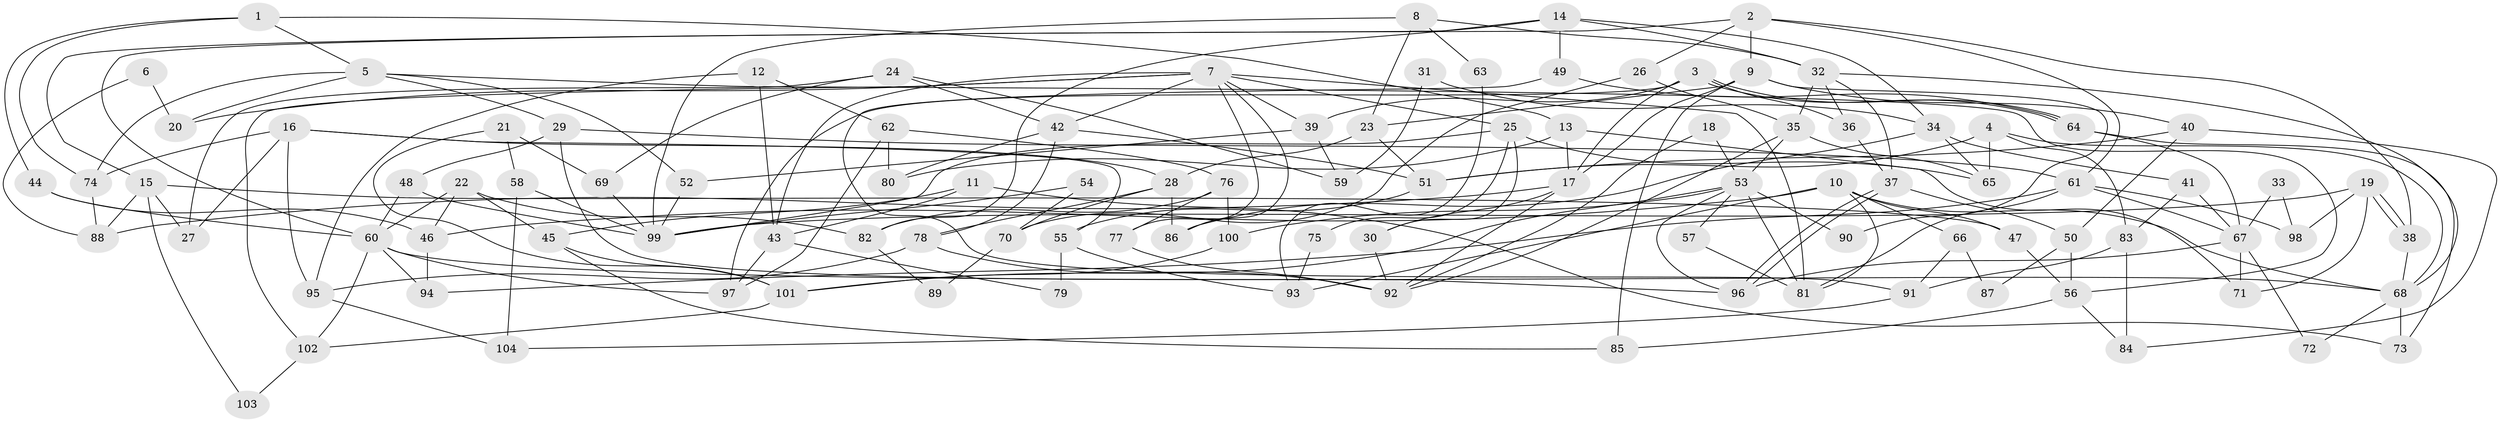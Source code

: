 // coarse degree distribution, {9: 0.03225806451612903, 13: 0.06451612903225806, 15: 0.03225806451612903, 8: 0.06451612903225806, 4: 0.12903225806451613, 17: 0.03225806451612903, 11: 0.06451612903225806, 7: 0.0967741935483871, 5: 0.1935483870967742, 14: 0.03225806451612903, 1: 0.03225806451612903, 10: 0.06451612903225806, 3: 0.03225806451612903, 2: 0.12903225806451613}
// Generated by graph-tools (version 1.1) at 2025/18/03/04/25 18:18:41]
// undirected, 104 vertices, 208 edges
graph export_dot {
graph [start="1"]
  node [color=gray90,style=filled];
  1;
  2;
  3;
  4;
  5;
  6;
  7;
  8;
  9;
  10;
  11;
  12;
  13;
  14;
  15;
  16;
  17;
  18;
  19;
  20;
  21;
  22;
  23;
  24;
  25;
  26;
  27;
  28;
  29;
  30;
  31;
  32;
  33;
  34;
  35;
  36;
  37;
  38;
  39;
  40;
  41;
  42;
  43;
  44;
  45;
  46;
  47;
  48;
  49;
  50;
  51;
  52;
  53;
  54;
  55;
  56;
  57;
  58;
  59;
  60;
  61;
  62;
  63;
  64;
  65;
  66;
  67;
  68;
  69;
  70;
  71;
  72;
  73;
  74;
  75;
  76;
  77;
  78;
  79;
  80;
  81;
  82;
  83;
  84;
  85;
  86;
  87;
  88;
  89;
  90;
  91;
  92;
  93;
  94;
  95;
  96;
  97;
  98;
  99;
  100;
  101;
  102;
  103;
  104;
  1 -- 13;
  1 -- 5;
  1 -- 44;
  1 -- 74;
  2 -- 9;
  2 -- 60;
  2 -- 26;
  2 -- 38;
  2 -- 61;
  3 -- 39;
  3 -- 64;
  3 -- 64;
  3 -- 17;
  3 -- 36;
  3 -- 97;
  4 -- 65;
  4 -- 68;
  4 -- 51;
  4 -- 83;
  5 -- 29;
  5 -- 74;
  5 -- 20;
  5 -- 52;
  5 -- 56;
  6 -- 88;
  6 -- 20;
  7 -- 81;
  7 -- 86;
  7 -- 20;
  7 -- 25;
  7 -- 39;
  7 -- 42;
  7 -- 43;
  7 -- 77;
  7 -- 102;
  8 -- 23;
  8 -- 32;
  8 -- 63;
  8 -- 99;
  9 -- 40;
  9 -- 17;
  9 -- 23;
  9 -- 85;
  9 -- 90;
  10 -- 81;
  10 -- 68;
  10 -- 46;
  10 -- 47;
  10 -- 66;
  10 -- 93;
  11 -- 45;
  11 -- 43;
  11 -- 73;
  12 -- 62;
  12 -- 43;
  12 -- 95;
  13 -- 71;
  13 -- 80;
  13 -- 17;
  14 -- 34;
  14 -- 32;
  14 -- 15;
  14 -- 49;
  14 -- 82;
  15 -- 47;
  15 -- 27;
  15 -- 88;
  15 -- 103;
  16 -- 95;
  16 -- 74;
  16 -- 27;
  16 -- 28;
  16 -- 55;
  17 -- 30;
  17 -- 88;
  17 -- 92;
  18 -- 53;
  18 -- 92;
  19 -- 38;
  19 -- 38;
  19 -- 99;
  19 -- 71;
  19 -- 98;
  21 -- 69;
  21 -- 101;
  21 -- 58;
  22 -- 46;
  22 -- 45;
  22 -- 60;
  22 -- 82;
  23 -- 51;
  23 -- 28;
  24 -- 42;
  24 -- 27;
  24 -- 59;
  24 -- 69;
  25 -- 30;
  25 -- 65;
  25 -- 75;
  25 -- 99;
  26 -- 35;
  26 -- 70;
  28 -- 70;
  28 -- 78;
  28 -- 86;
  29 -- 96;
  29 -- 48;
  29 -- 61;
  30 -- 92;
  31 -- 34;
  31 -- 59;
  32 -- 68;
  32 -- 37;
  32 -- 35;
  32 -- 36;
  33 -- 67;
  33 -- 98;
  34 -- 41;
  34 -- 65;
  34 -- 86;
  35 -- 92;
  35 -- 53;
  35 -- 65;
  36 -- 37;
  37 -- 96;
  37 -- 96;
  37 -- 50;
  38 -- 68;
  39 -- 52;
  39 -- 59;
  40 -- 50;
  40 -- 51;
  40 -- 84;
  41 -- 67;
  41 -- 83;
  42 -- 78;
  42 -- 51;
  42 -- 80;
  43 -- 97;
  43 -- 79;
  44 -- 46;
  44 -- 60;
  45 -- 85;
  45 -- 101;
  46 -- 94;
  47 -- 56;
  48 -- 60;
  48 -- 99;
  49 -- 64;
  49 -- 91;
  50 -- 56;
  50 -- 87;
  51 -- 55;
  52 -- 99;
  53 -- 96;
  53 -- 57;
  53 -- 81;
  53 -- 90;
  53 -- 100;
  53 -- 101;
  54 -- 70;
  54 -- 99;
  55 -- 79;
  55 -- 93;
  56 -- 84;
  56 -- 85;
  57 -- 81;
  58 -- 99;
  58 -- 104;
  60 -- 68;
  60 -- 94;
  60 -- 97;
  60 -- 102;
  61 -- 67;
  61 -- 81;
  61 -- 94;
  61 -- 98;
  62 -- 76;
  62 -- 97;
  62 -- 80;
  63 -- 93;
  64 -- 73;
  64 -- 67;
  66 -- 91;
  66 -- 87;
  67 -- 71;
  67 -- 72;
  67 -- 96;
  68 -- 72;
  68 -- 73;
  69 -- 99;
  70 -- 89;
  74 -- 88;
  75 -- 93;
  76 -- 100;
  76 -- 82;
  76 -- 77;
  77 -- 92;
  78 -- 92;
  78 -- 95;
  82 -- 89;
  83 -- 91;
  83 -- 84;
  91 -- 104;
  95 -- 104;
  100 -- 101;
  101 -- 102;
  102 -- 103;
}
